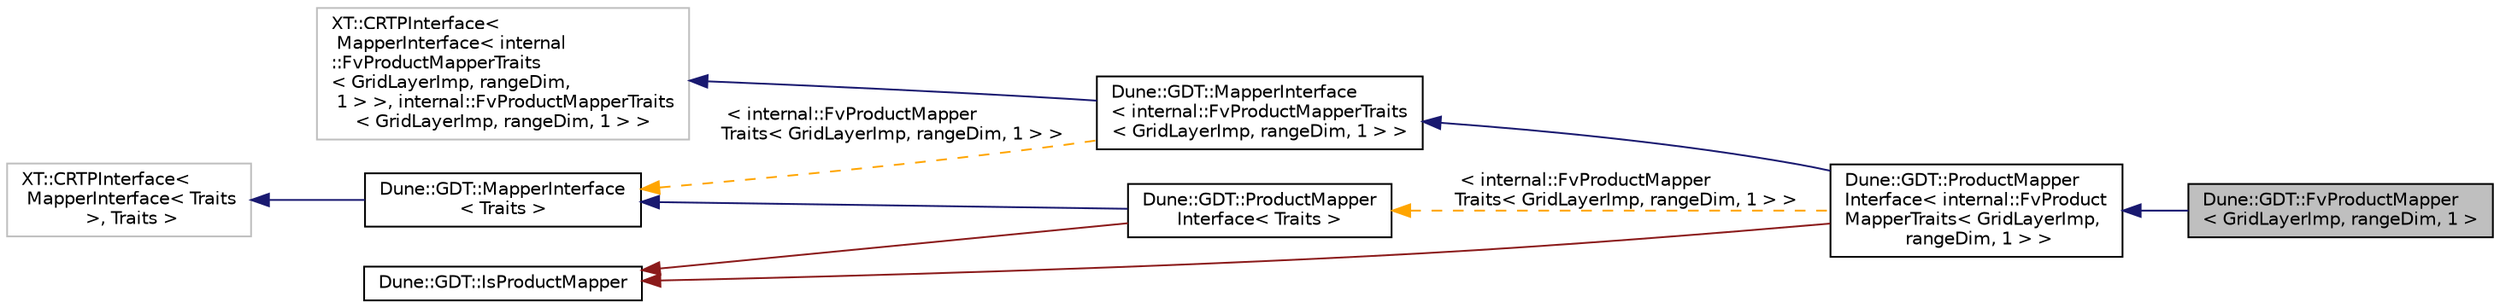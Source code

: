 digraph "Dune::GDT::FvProductMapper&lt; GridLayerImp, rangeDim, 1 &gt;"
{
  edge [fontname="Helvetica",fontsize="10",labelfontname="Helvetica",labelfontsize="10"];
  node [fontname="Helvetica",fontsize="10",shape=record];
  rankdir="LR";
  Node0 [label="Dune::GDT::FvProductMapper\l\< GridLayerImp, rangeDim, 1 \>",height=0.2,width=0.4,color="black", fillcolor="grey75", style="filled", fontcolor="black"];
  Node1 -> Node0 [dir="back",color="midnightblue",fontsize="10",style="solid",fontname="Helvetica"];
  Node1 [label="Dune::GDT::ProductMapper\lInterface\< internal::FvProduct\lMapperTraits\< GridLayerImp,\l rangeDim, 1 \> \>",height=0.2,width=0.4,color="black", fillcolor="white", style="filled",URL="$a02942.html"];
  Node2 -> Node1 [dir="back",color="midnightblue",fontsize="10",style="solid",fontname="Helvetica"];
  Node2 [label="Dune::GDT::MapperInterface\l\< internal::FvProductMapperTraits\l\< GridLayerImp, rangeDim, 1 \> \>",height=0.2,width=0.4,color="black", fillcolor="white", style="filled",URL="$a02934.html"];
  Node3 -> Node2 [dir="back",color="midnightblue",fontsize="10",style="solid",fontname="Helvetica"];
  Node3 [label="XT::CRTPInterface\<\l MapperInterface\< internal\l::FvProductMapperTraits\l\< GridLayerImp, rangeDim,\l 1 \> \>, internal::FvProductMapperTraits\l\< GridLayerImp, rangeDim, 1 \> \>",height=0.2,width=0.4,color="grey75", fillcolor="white", style="filled"];
  Node4 -> Node2 [dir="back",color="orange",fontsize="10",style="dashed",label=" \< internal::FvProductMapper\lTraits\< GridLayerImp, rangeDim, 1 \> \>" ,fontname="Helvetica"];
  Node4 [label="Dune::GDT::MapperInterface\l\< Traits \>",height=0.2,width=0.4,color="black", fillcolor="white", style="filled",URL="$a02934.html"];
  Node5 -> Node4 [dir="back",color="midnightblue",fontsize="10",style="solid",fontname="Helvetica"];
  Node5 [label="XT::CRTPInterface\<\l MapperInterface\< Traits\l \>, Traits \>",height=0.2,width=0.4,color="grey75", fillcolor="white", style="filled"];
  Node6 -> Node1 [dir="back",color="firebrick4",fontsize="10",style="solid",fontname="Helvetica"];
  Node6 [label="Dune::GDT::IsProductMapper",height=0.2,width=0.4,color="black", fillcolor="white", style="filled",URL="$a02938.html"];
  Node7 -> Node1 [dir="back",color="orange",fontsize="10",style="dashed",label=" \< internal::FvProductMapper\lTraits\< GridLayerImp, rangeDim, 1 \> \>" ,fontname="Helvetica"];
  Node7 [label="Dune::GDT::ProductMapper\lInterface\< Traits \>",height=0.2,width=0.4,color="black", fillcolor="white", style="filled",URL="$a02942.html"];
  Node4 -> Node7 [dir="back",color="midnightblue",fontsize="10",style="solid",fontname="Helvetica"];
  Node6 -> Node7 [dir="back",color="firebrick4",fontsize="10",style="solid",fontname="Helvetica"];
}
